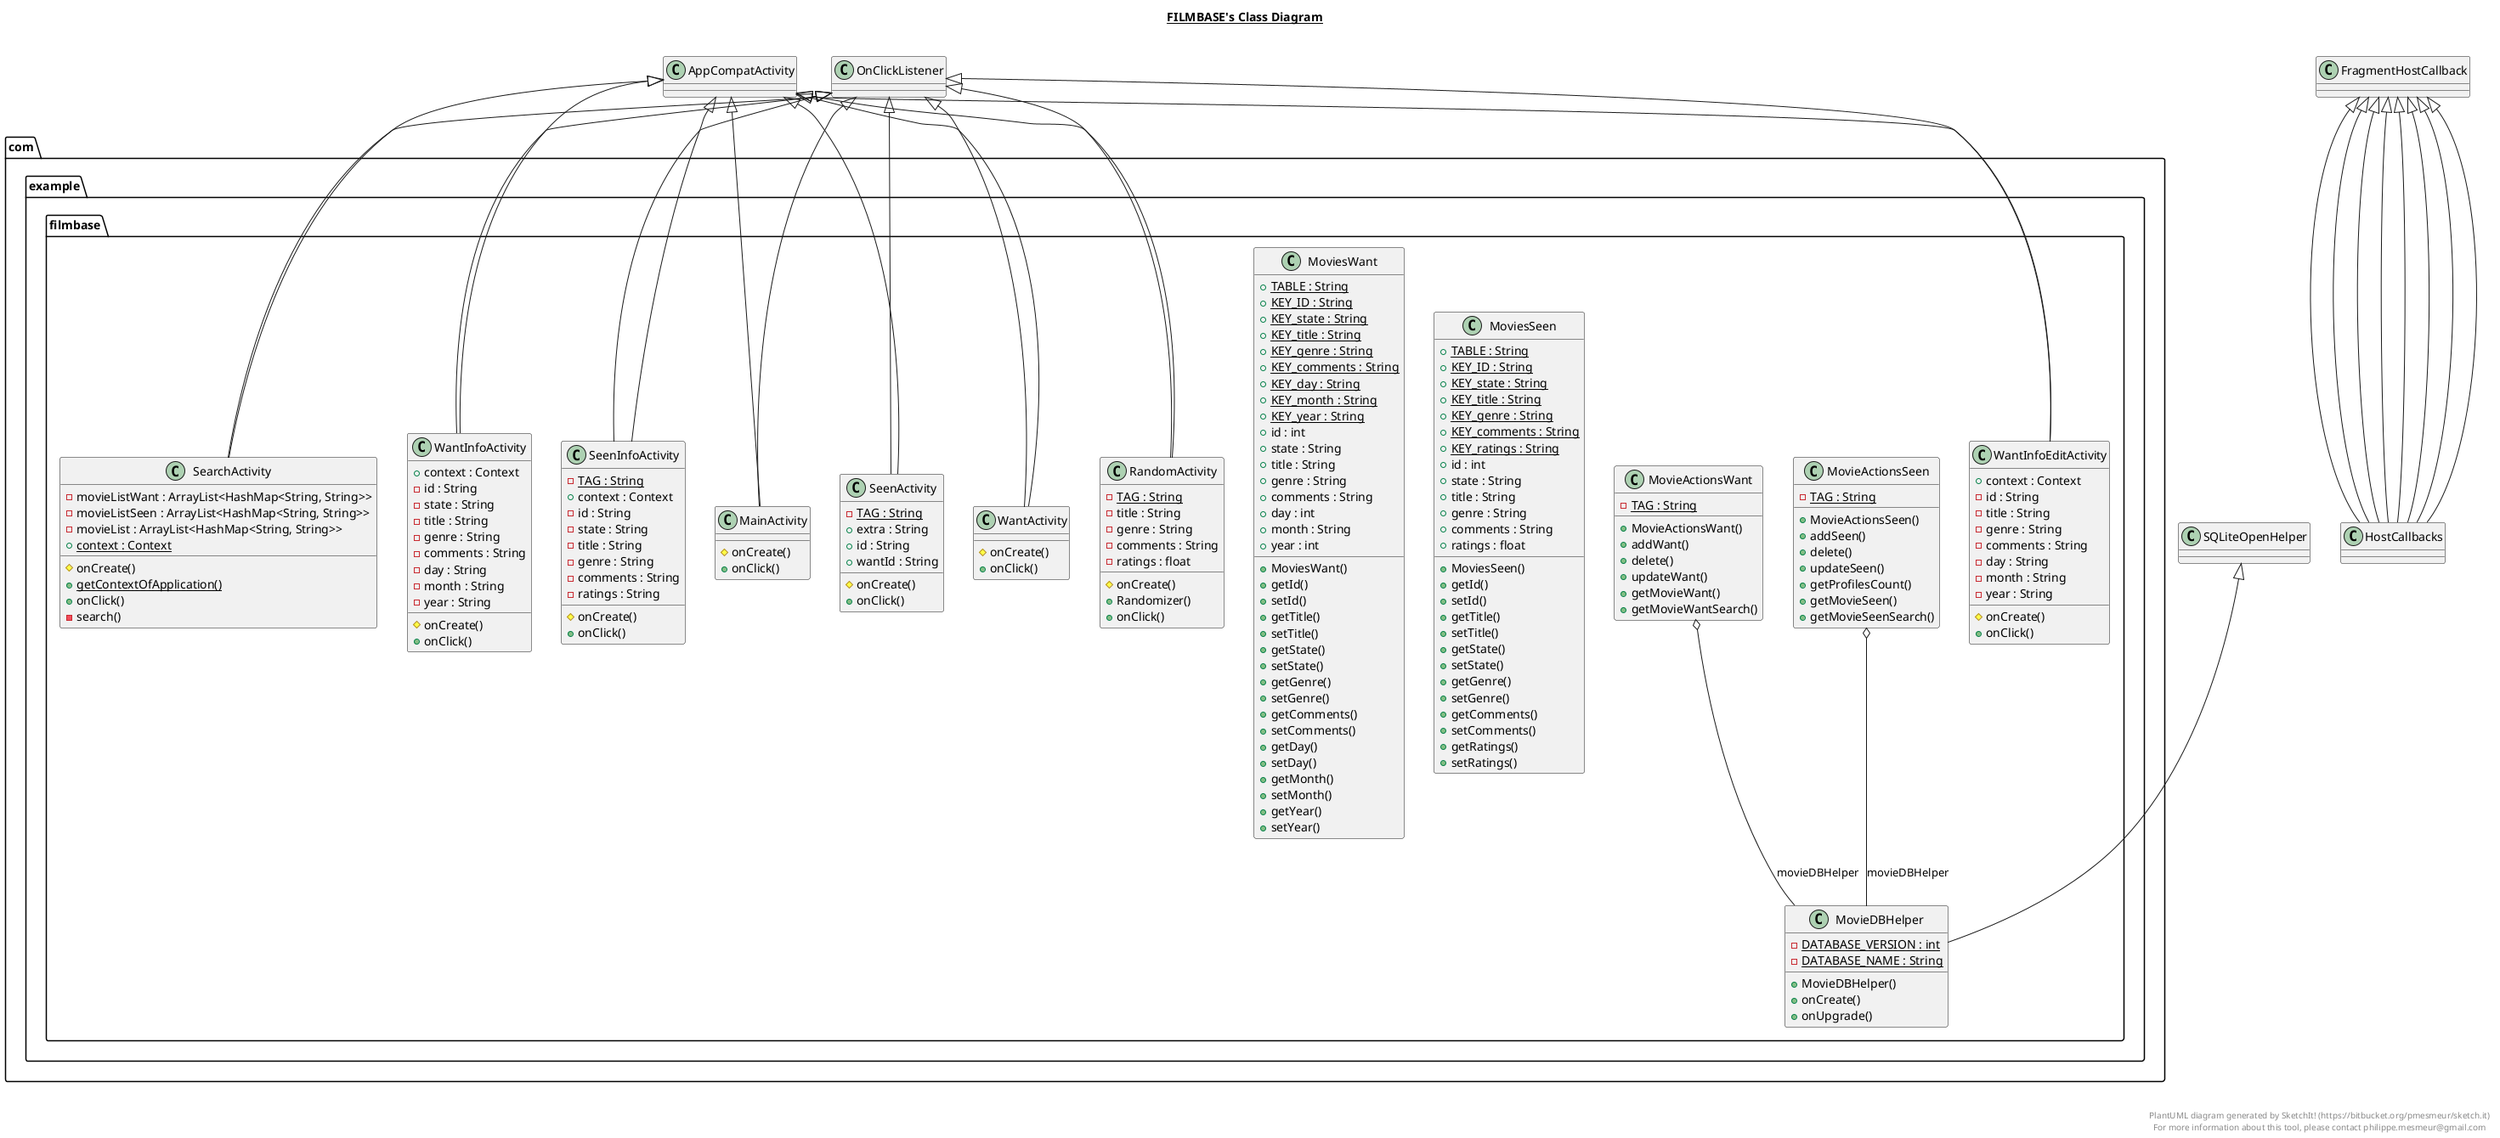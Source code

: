 @startuml

title __FILMBASE's Class Diagram__\n

  package com.example.filmbase {
    class MainActivity {
        # onCreate()
        + onClick()
    }
  }
  

  package com.example.filmbase {
    class MovieActionsSeen {
        {static} - TAG : String
        + MovieActionsSeen()
        + addSeen()
        + delete()
        + updateSeen()
        + getProfilesCount()
        + getMovieSeen()
        + getMovieSeenSearch()
    }
  }
  

  package com.example.filmbase {
    class MovieActionsWant {
        {static} - TAG : String
        + MovieActionsWant()
        + addWant()
        + delete()
        + updateWant()
        + getMovieWant()
        + getMovieWantSearch()
    }
  }
  

  package com.example.filmbase {
    class MovieDBHelper {
        {static} - DATABASE_VERSION : int
        {static} - DATABASE_NAME : String
        + MovieDBHelper()
        + onCreate()
        + onUpgrade()
    }
  }
  

  package com.example.filmbase {
    class MoviesSeen {
        {static} + TABLE : String
        {static} + KEY_ID : String
        {static} + KEY_state : String
        {static} + KEY_title : String
        {static} + KEY_genre : String
        {static} + KEY_comments : String
        {static} + KEY_ratings : String
        + id : int
        + state : String
        + title : String
        + genre : String
        + comments : String
        + ratings : float
        + MoviesSeen()
        + getId()
        + setId()
        + getTitle()
        + setTitle()
        + getState()
        + setState()
        + getGenre()
        + setGenre()
        + getComments()
        + setComments()
        + getRatings()
        + setRatings()
    }
  }
  

  package com.example.filmbase {
    class MoviesWant {
        {static} + TABLE : String
        {static} + KEY_ID : String
        {static} + KEY_state : String
        {static} + KEY_title : String
        {static} + KEY_genre : String
        {static} + KEY_comments : String
        {static} + KEY_day : String
        {static} + KEY_month : String
        {static} + KEY_year : String
        + id : int
        + state : String
        + title : String
        + genre : String
        + comments : String
        + day : int
        + month : String
        + year : int
        + MoviesWant()
        + getId()
        + setId()
        + getTitle()
        + setTitle()
        + getState()
        + setState()
        + getGenre()
        + setGenre()
        + getComments()
        + setComments()
        + getDay()
        + setDay()
        + getMonth()
        + setMonth()
        + getYear()
        + setYear()
    }
  }
  

  package com.example.filmbase {
    class RandomActivity {
        {static} - TAG : String
        - title : String
        - genre : String
        - comments : String
        - ratings : float
        # onCreate()
        + Randomizer()
        + onClick()
    }
  }
  

  package com.example.filmbase {
    class SearchActivity {
        - movieListWant : ArrayList<HashMap<String, String>>
        - movieListSeen : ArrayList<HashMap<String, String>>
        - movieList : ArrayList<HashMap<String, String>>
        {static} + context : Context
        # onCreate()
        {static} + getContextOfApplication()
        + onClick()
        - search()
    }
  }
  

  package com.example.filmbase {
    class SeenActivity {
        {static} - TAG : String
        + extra : String
        + id : String
        + wantId : String
        # onCreate()
        + onClick()
    }
  }
  

  package com.example.filmbase {
    class SeenInfoActivity {
        {static} - TAG : String
        + context : Context
        - id : String
        - state : String
        - title : String
        - genre : String
        - comments : String
        - ratings : String
        # onCreate()
        + onClick()
    }
  }
  

  package com.example.filmbase {
    class WantActivity {
        # onCreate()
        + onClick()
    }
  }
  

  package com.example.filmbase {
    class WantInfoActivity {
        + context : Context
        - id : String
        - state : String
        - title : String
        - genre : String
        - comments : String
        - day : String
        - month : String
        - year : String
        # onCreate()
        + onClick()
    }
  }
  

  package com.example.filmbase {
    class WantInfoEditActivity {
        + context : Context
        - id : String
        - title : String
        - genre : String
        - comments : String
        - day : String
        - month : String
        - year : String
        # onCreate()
        + onClick()
    }
  }
  

  MainActivity -up-|> OnClickListener
  MainActivity -up-|> AppCompatActivity
  HostCallbacks -up-|> FragmentHostCallback
  MovieActionsSeen o-- MovieDBHelper : movieDBHelper
  MovieActionsWant o-- MovieDBHelper : movieDBHelper
  MovieDBHelper -up-|> SQLiteOpenHelper
  RandomActivity -up-|> OnClickListener
  RandomActivity -up-|> AppCompatActivity
  HostCallbacks -up-|> FragmentHostCallback
  SearchActivity -up-|> OnClickListener
  SearchActivity -up-|> AppCompatActivity
  HostCallbacks -up-|> FragmentHostCallback
  SeenActivity -up-|> OnClickListener
  SeenActivity -up-|> AppCompatActivity
  HostCallbacks -up-|> FragmentHostCallback
  SeenInfoActivity -up-|> OnClickListener
  SeenInfoActivity -up-|> AppCompatActivity
  HostCallbacks -up-|> FragmentHostCallback
  WantActivity -up-|> OnClickListener
  WantActivity -up-|> AppCompatActivity
  HostCallbacks -up-|> FragmentHostCallback
  WantInfoActivity -up-|> OnClickListener
  WantInfoActivity -up-|> AppCompatActivity
  HostCallbacks -up-|> FragmentHostCallback
  WantInfoEditActivity -up-|> OnClickListener
  WantInfoEditActivity -up-|> AppCompatActivity
  HostCallbacks -up-|> FragmentHostCallback


right footer


PlantUML diagram generated by SketchIt! (https://bitbucket.org/pmesmeur/sketch.it)
For more information about this tool, please contact philippe.mesmeur@gmail.com
endfooter

@enduml
